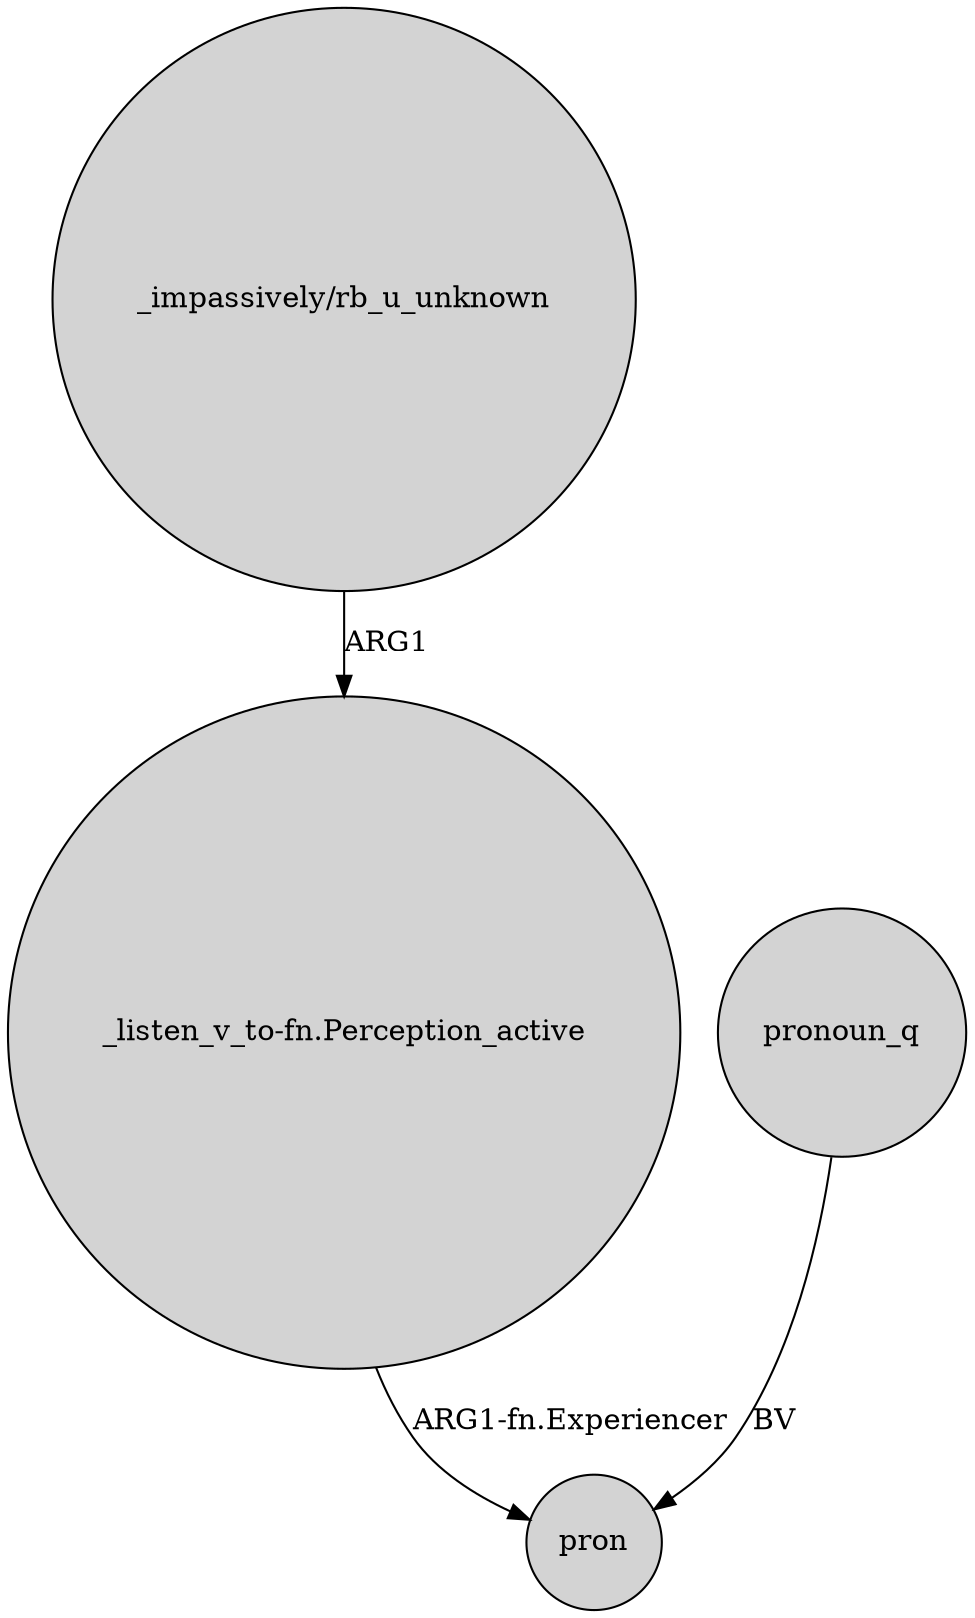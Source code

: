 digraph {
	node [shape=circle style=filled]
	"_impassively/rb_u_unknown" -> "_listen_v_to-fn.Perception_active" [label=ARG1]
	"_listen_v_to-fn.Perception_active" -> pron [label="ARG1-fn.Experiencer"]
	pronoun_q -> pron [label=BV]
}
